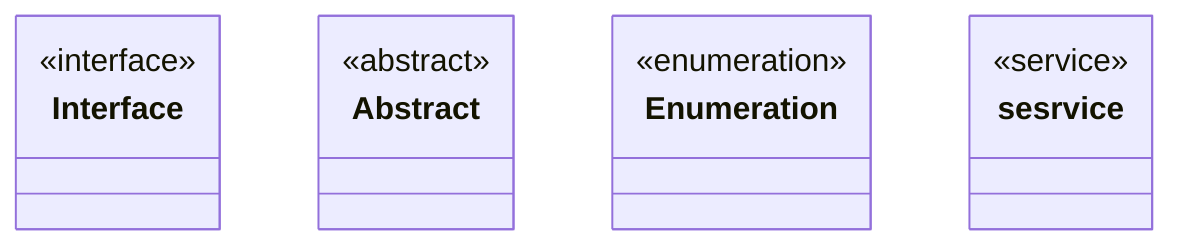 classDiagram
    class Interface {
        <<interface>>
    }
    class Abstract {
        <<abstract>>
    }
    class Enumeration {
        <<enumeration>>
    }
    class sesrvice {
        <<service>>
    }